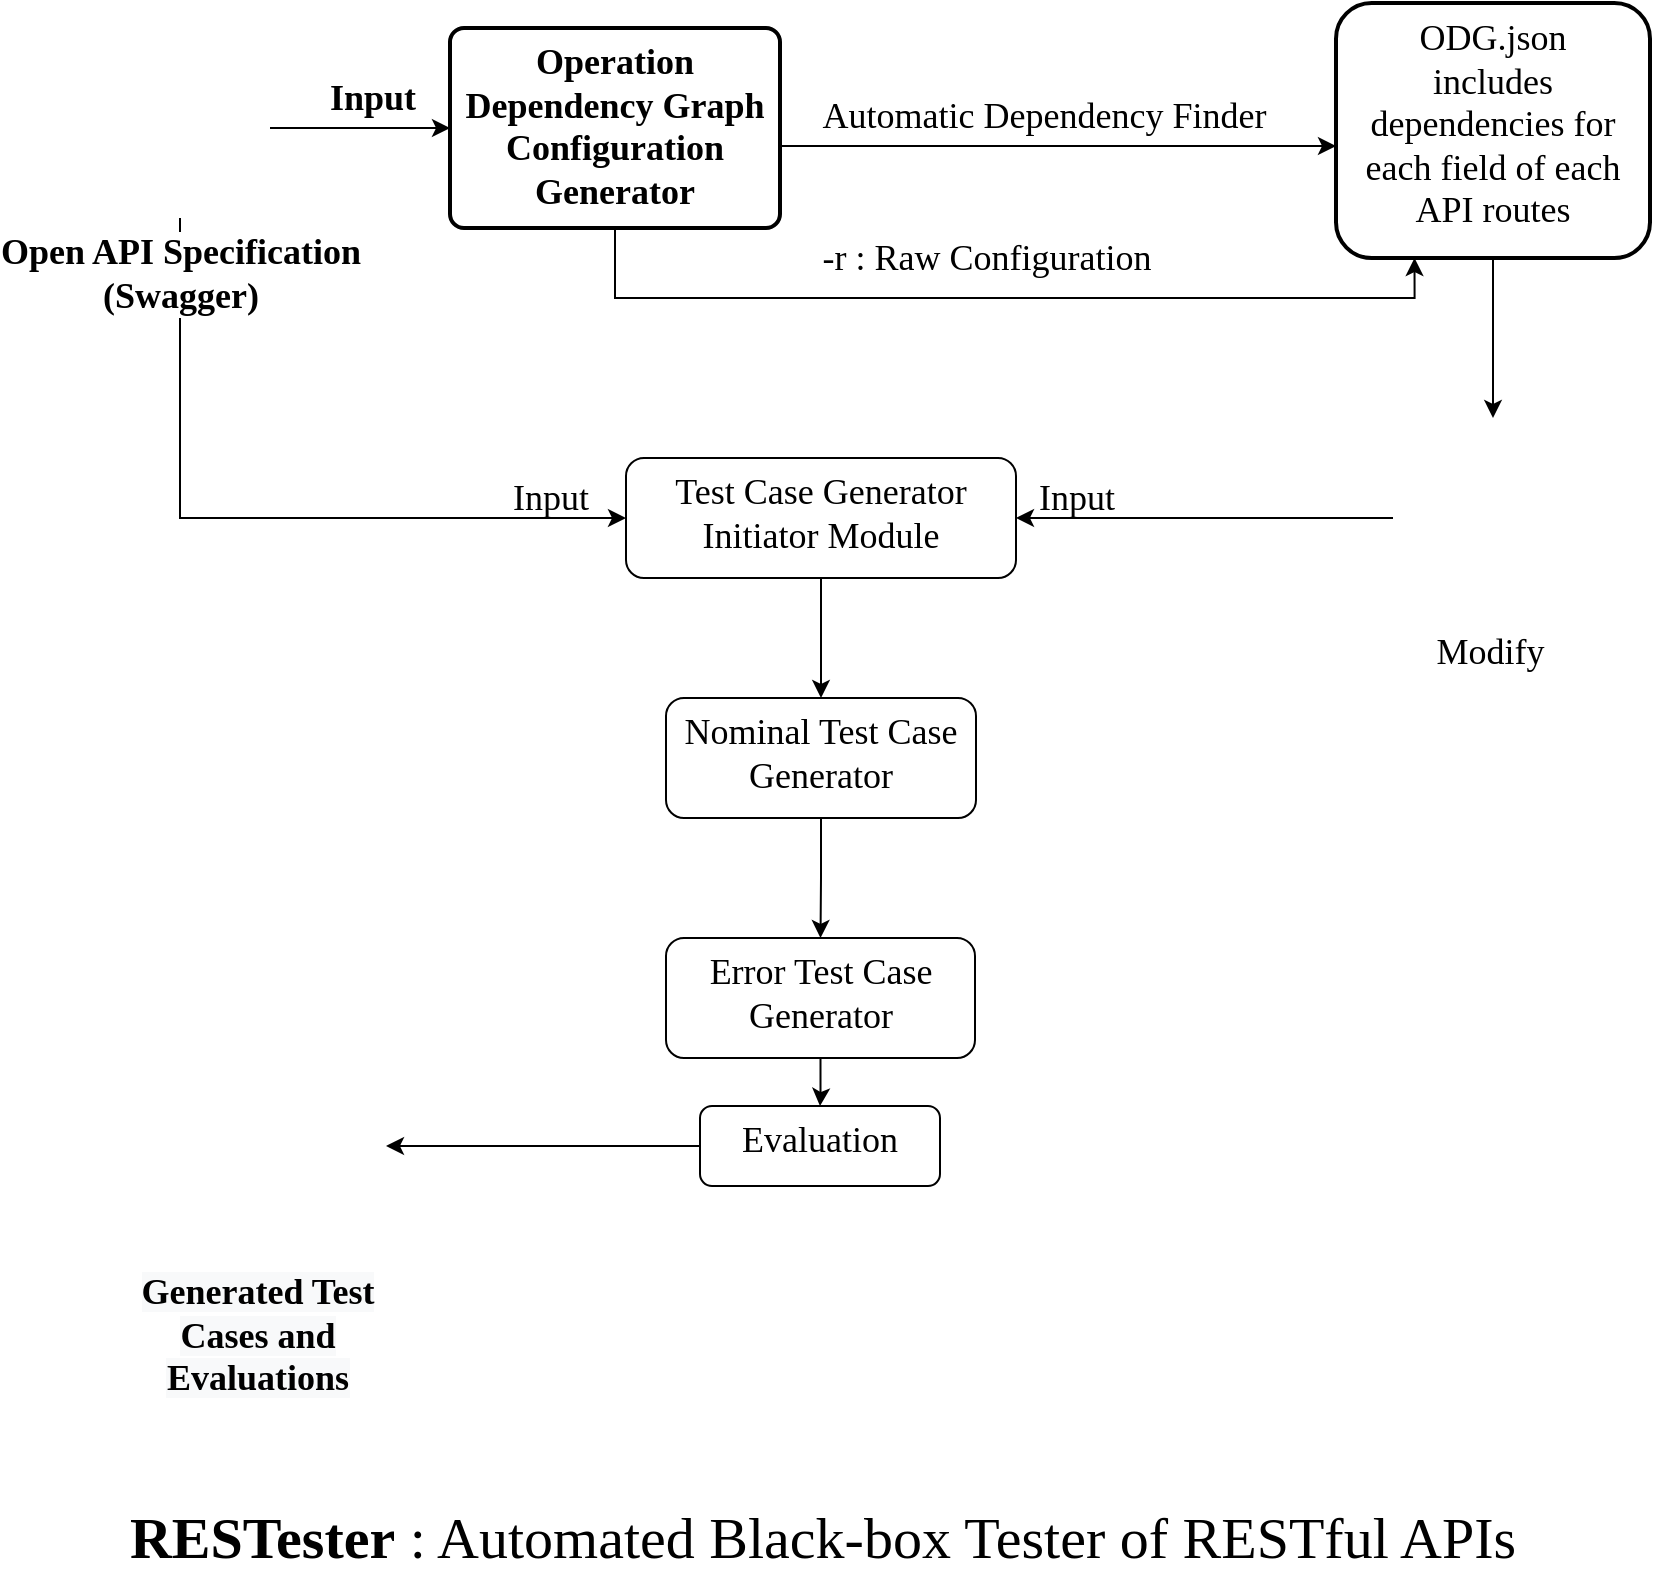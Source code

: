 <mxfile version="14.9.0" type="github">
  <diagram id="JH0VPGvFNMQIFzT6k2PX" name="Page-1">
    <mxGraphModel dx="1156" dy="652" grid="1" gridSize="20" guides="1" tooltips="1" connect="1" arrows="1" fold="1" page="1" pageScale="1" pageWidth="850" pageHeight="1100" background="none" math="0" shadow="0">
      <root>
        <mxCell id="0" />
        <mxCell id="1" parent="0" />
        <mxCell id="12Cf1BJP307MrXzA9nm3-11" style="edgeStyle=orthogonalEdgeStyle;rounded=0;orthogonalLoop=1;jettySize=auto;html=1;exitX=1;exitY=0.5;exitDx=0;exitDy=0;entryX=0;entryY=0.5;entryDx=0;entryDy=0;fontFamily=Times New Roman;fontSize=18;align=center;" parent="1" source="12Cf1BJP307MrXzA9nm3-8" target="12Cf1BJP307MrXzA9nm3-10" edge="1">
          <mxGeometry relative="1" as="geometry" />
        </mxCell>
        <mxCell id="12Cf1BJP307MrXzA9nm3-12" value="Input" style="edgeLabel;html=1;align=center;verticalAlign=middle;resizable=0;points=[];fontSize=18;fontFamily=Times New Roman;fontStyle=1" parent="12Cf1BJP307MrXzA9nm3-11" vertex="1" connectable="0">
          <mxGeometry x="0.26" y="-1" relative="1" as="geometry">
            <mxPoint x="-6" y="-16" as="offset" />
          </mxGeometry>
        </mxCell>
        <mxCell id="12Cf1BJP307MrXzA9nm3-28" value="" style="edgeStyle=orthogonalEdgeStyle;rounded=0;orthogonalLoop=1;jettySize=auto;html=1;fontFamily=Times New Roman;fontSize=18;entryX=0;entryY=0.5;entryDx=0;entryDy=0;align=center;" parent="1" source="12Cf1BJP307MrXzA9nm3-8" target="12Cf1BJP307MrXzA9nm3-31" edge="1">
          <mxGeometry relative="1" as="geometry">
            <mxPoint x="300" y="280" as="targetPoint" />
            <Array as="points">
              <mxPoint x="105" y="270" />
            </Array>
          </mxGeometry>
        </mxCell>
        <mxCell id="12Cf1BJP307MrXzA9nm3-8" value="Open API Specification&lt;br style=&quot;font-size: 18px;&quot;&gt;(Swagger)" style="shape=image;verticalAlign=top;verticalLabelPosition=bottom;labelBackgroundColor=#ffffff;imageAspect=0;aspect=fixed;image=https://cdn4.iconfinder.com/data/icons/48-bubbles/48/12.File-128.png;align=center;horizontal=1;fontStyle=1;fontSize=18;labelBorderColor=none;html=1;fontFamily=Times New Roman;" parent="1" vertex="1">
          <mxGeometry x="60" y="30" width="90" height="90" as="geometry" />
        </mxCell>
        <mxCell id="12Cf1BJP307MrXzA9nm3-16" value="" style="edgeStyle=orthogonalEdgeStyle;rounded=0;orthogonalLoop=1;jettySize=auto;html=1;fontFamily=Times New Roman;fontSize=18;align=center;" parent="1" source="12Cf1BJP307MrXzA9nm3-10" target="12Cf1BJP307MrXzA9nm3-15" edge="1">
          <mxGeometry relative="1" as="geometry">
            <Array as="points">
              <mxPoint x="480" y="84" />
              <mxPoint x="480" y="84" />
            </Array>
          </mxGeometry>
        </mxCell>
        <mxCell id="12Cf1BJP307MrXzA9nm3-21" value="Automatic Dependency Finder&amp;nbsp;" style="edgeLabel;html=1;align=center;verticalAlign=middle;resizable=0;points=[];fontSize=18;fontFamily=Times New Roman;" parent="12Cf1BJP307MrXzA9nm3-16" vertex="1" connectable="0">
          <mxGeometry x="-0.259" y="-1" relative="1" as="geometry">
            <mxPoint x="31" y="-16" as="offset" />
          </mxGeometry>
        </mxCell>
        <mxCell id="12Cf1BJP307MrXzA9nm3-19" style="edgeStyle=orthogonalEdgeStyle;rounded=0;orthogonalLoop=1;jettySize=auto;html=1;exitX=0.5;exitY=1;exitDx=0;exitDy=0;fontFamily=Times New Roman;fontSize=18;entryX=0.25;entryY=1;entryDx=0;entryDy=0;align=center;" parent="1" source="12Cf1BJP307MrXzA9nm3-10" target="12Cf1BJP307MrXzA9nm3-15" edge="1">
          <mxGeometry relative="1" as="geometry">
            <mxPoint x="620" y="125" as="targetPoint" />
            <Array as="points">
              <mxPoint x="322" y="160" />
              <mxPoint x="722" y="160" />
            </Array>
          </mxGeometry>
        </mxCell>
        <mxCell id="12Cf1BJP307MrXzA9nm3-20" value="-r : Raw Configuration" style="edgeLabel;html=1;align=center;verticalAlign=middle;resizable=0;points=[];fontSize=18;fontFamily=Times New Roman;" parent="12Cf1BJP307MrXzA9nm3-19" vertex="1" connectable="0">
          <mxGeometry x="0.159" y="-1" relative="1" as="geometry">
            <mxPoint x="-43" y="-21" as="offset" />
          </mxGeometry>
        </mxCell>
        <mxCell id="12Cf1BJP307MrXzA9nm3-10" value="&lt;b style=&quot;font-size: 18px;&quot;&gt;&lt;font style=&quot;font-size: 18px;&quot;&gt;Operation Dependency Graph Configuration Generator&lt;/font&gt;&lt;/b&gt;" style="rounded=1;whiteSpace=wrap;html=1;absoluteArcSize=1;arcSize=14;strokeWidth=2;fontFamily=Times New Roman;fontSize=18;align=center;verticalAlign=top;" parent="1" vertex="1">
          <mxGeometry x="240" y="25" width="165" height="100" as="geometry" />
        </mxCell>
        <mxCell id="12Cf1BJP307MrXzA9nm3-23" value="" style="edgeStyle=orthogonalEdgeStyle;rounded=0;orthogonalLoop=1;jettySize=auto;html=1;fontFamily=Times New Roman;fontSize=18;entryX=0.5;entryY=0;entryDx=0;entryDy=0;align=center;" parent="1" source="12Cf1BJP307MrXzA9nm3-15" target="12Cf1BJP307MrXzA9nm3-25" edge="1">
          <mxGeometry relative="1" as="geometry">
            <mxPoint x="761.5" y="261.25" as="targetPoint" />
          </mxGeometry>
        </mxCell>
        <mxCell id="12Cf1BJP307MrXzA9nm3-15" value="ODG.json&lt;br&gt;includes dependencies for each field of each API routes" style="rounded=1;whiteSpace=wrap;html=1;fontFamily=Times New Roman;fontSize=18;verticalAlign=top;strokeWidth=2;arcSize=14;align=center;" parent="1" vertex="1">
          <mxGeometry x="683" y="12.5" width="157" height="127.5" as="geometry" />
        </mxCell>
        <mxCell id="12Cf1BJP307MrXzA9nm3-30" value="" style="edgeStyle=orthogonalEdgeStyle;rounded=0;orthogonalLoop=1;jettySize=auto;html=1;fontFamily=Times New Roman;fontSize=18;entryX=1;entryY=0.5;entryDx=0;entryDy=0;align=center;" parent="1" source="12Cf1BJP307MrXzA9nm3-25" target="12Cf1BJP307MrXzA9nm3-31" edge="1">
          <mxGeometry relative="1" as="geometry">
            <mxPoint x="582" y="280" as="targetPoint" />
            <Array as="points">
              <mxPoint x="640" y="270" />
              <mxPoint x="640" y="270" />
            </Array>
          </mxGeometry>
        </mxCell>
        <mxCell id="12Cf1BJP307MrXzA9nm3-25" value="Modify&amp;nbsp;" style="shape=image;html=1;verticalAlign=top;verticalLabelPosition=bottom;labelBackgroundColor=#ffffff;imageAspect=0;aspect=fixed;image=https://cdn3.iconfinder.com/data/icons/streamline-icon-set-free-pack/48/Streamline-22-128.png;fontFamily=Times New Roman;fontSize=18;align=center;" parent="1" vertex="1">
          <mxGeometry x="711.5" y="220" width="100" height="100" as="geometry" />
        </mxCell>
        <mxCell id="12Cf1BJP307MrXzA9nm3-35" value="" style="edgeStyle=orthogonalEdgeStyle;rounded=0;orthogonalLoop=1;jettySize=auto;html=1;fontFamily=Times New Roman;fontSize=18;align=center;" parent="1" source="12Cf1BJP307MrXzA9nm3-31" target="12Cf1BJP307MrXzA9nm3-34" edge="1">
          <mxGeometry relative="1" as="geometry" />
        </mxCell>
        <mxCell id="12Cf1BJP307MrXzA9nm3-31" value="Test Case Generator&lt;br&gt;Initiator Module" style="rounded=1;whiteSpace=wrap;html=1;fontFamily=Times New Roman;fontSize=18;align=center;verticalAlign=top;" parent="1" vertex="1">
          <mxGeometry x="328" y="240" width="195" height="60" as="geometry" />
        </mxCell>
        <mxCell id="12Cf1BJP307MrXzA9nm3-32" value="Input" style="text;html=1;align=center;verticalAlign=middle;resizable=0;points=[];autosize=1;strokeColor=none;fontSize=18;fontFamily=Times New Roman;" parent="1" vertex="1">
          <mxGeometry x="260" y="240" width="60" height="40" as="geometry" />
        </mxCell>
        <mxCell id="12Cf1BJP307MrXzA9nm3-33" value="Input" style="text;html=1;align=center;verticalAlign=middle;resizable=0;points=[];autosize=1;strokeColor=none;fontSize=18;fontFamily=Times New Roman;" parent="1" vertex="1">
          <mxGeometry x="523" y="240" width="60" height="40" as="geometry" />
        </mxCell>
        <mxCell id="12Cf1BJP307MrXzA9nm3-37" value="" style="edgeStyle=orthogonalEdgeStyle;rounded=0;orthogonalLoop=1;jettySize=auto;html=1;fontFamily=Times New Roman;fontSize=18;align=center;" parent="1" source="12Cf1BJP307MrXzA9nm3-34" target="12Cf1BJP307MrXzA9nm3-36" edge="1">
          <mxGeometry relative="1" as="geometry" />
        </mxCell>
        <mxCell id="12Cf1BJP307MrXzA9nm3-34" value="Nominal Test Case Generator" style="rounded=1;whiteSpace=wrap;html=1;fontFamily=Times New Roman;fontSize=18;verticalAlign=top;align=center;" parent="1" vertex="1">
          <mxGeometry x="348" y="360" width="155" height="60" as="geometry" />
        </mxCell>
        <mxCell id="12Cf1BJP307MrXzA9nm3-39" value="" style="edgeStyle=orthogonalEdgeStyle;rounded=0;orthogonalLoop=1;jettySize=auto;html=1;fontFamily=Times New Roman;fontSize=18;align=center;" parent="1" source="12Cf1BJP307MrXzA9nm3-36" target="12Cf1BJP307MrXzA9nm3-38" edge="1">
          <mxGeometry relative="1" as="geometry" />
        </mxCell>
        <mxCell id="12Cf1BJP307MrXzA9nm3-36" value="Error Test Case Generator" style="whiteSpace=wrap;html=1;rounded=1;fontFamily=Times New Roman;fontSize=18;verticalAlign=top;align=center;" parent="1" vertex="1">
          <mxGeometry x="348" y="480" width="154.5" height="60" as="geometry" />
        </mxCell>
        <mxCell id="12Cf1BJP307MrXzA9nm3-44" style="edgeStyle=orthogonalEdgeStyle;rounded=0;orthogonalLoop=1;jettySize=auto;html=1;entryX=1;entryY=0.5;entryDx=0;entryDy=0;fontFamily=Times New Roman;fontSize=18;align=center;" parent="1" source="12Cf1BJP307MrXzA9nm3-38" target="12Cf1BJP307MrXzA9nm3-43" edge="1">
          <mxGeometry relative="1" as="geometry">
            <Array as="points">
              <mxPoint x="380" y="584" />
              <mxPoint x="380" y="584" />
            </Array>
          </mxGeometry>
        </mxCell>
        <mxCell id="12Cf1BJP307MrXzA9nm3-38" value="Evaluation" style="whiteSpace=wrap;html=1;rounded=1;fontFamily=Times New Roman;fontSize=18;verticalAlign=top;align=center;" parent="1" vertex="1">
          <mxGeometry x="365" y="564" width="120" height="40" as="geometry" />
        </mxCell>
        <mxCell id="12Cf1BJP307MrXzA9nm3-43" value="" style="shape=image;html=1;verticalAlign=top;verticalLabelPosition=bottom;labelBackgroundColor=#ffffff;imageAspect=0;aspect=fixed;image=https://cdn2.iconfinder.com/data/icons/xomo-basics/128/document-03-128.png;fontFamily=Times New Roman;fontSize=18;fontStyle=1;align=center;" parent="1" vertex="1">
          <mxGeometry x="80" y="520" width="128" height="128" as="geometry" />
        </mxCell>
        <mxCell id="12Cf1BJP307MrXzA9nm3-46" value="&lt;meta charset=&quot;utf-8&quot;&gt;&lt;span style=&quot;color: rgb(0, 0, 0); font-family: &amp;quot;times new roman&amp;quot;; font-size: 18px; font-style: normal; font-weight: 700; letter-spacing: normal; text-indent: 0px; text-transform: none; word-spacing: 0px; background-color: rgb(248, 249, 250); display: inline; float: none;&quot;&gt;Generated Test Cases and Evaluations&lt;/span&gt;" style="text;whiteSpace=wrap;html=1;fontSize=18;fontFamily=Times New Roman;align=center;" parent="1" vertex="1">
          <mxGeometry x="68" y="640" width="152" height="60" as="geometry" />
        </mxCell>
        <mxCell id="12Cf1BJP307MrXzA9nm3-47" value="&lt;font style=&quot;font-size: 29px;&quot;&gt;&lt;b style=&quot;font-size: 29px;&quot;&gt;RESTester&lt;/b&gt; : Automated Black-box Tester of RESTful APIs&lt;/font&gt;" style="text;html=1;align=center;verticalAlign=middle;resizable=0;points=[];autosize=1;strokeColor=none;fontSize=29;fontFamily=Times New Roman;" parent="1" vertex="1">
          <mxGeometry x="65.5" y="760" width="720" height="40" as="geometry" />
        </mxCell>
      </root>
    </mxGraphModel>
  </diagram>
</mxfile>
